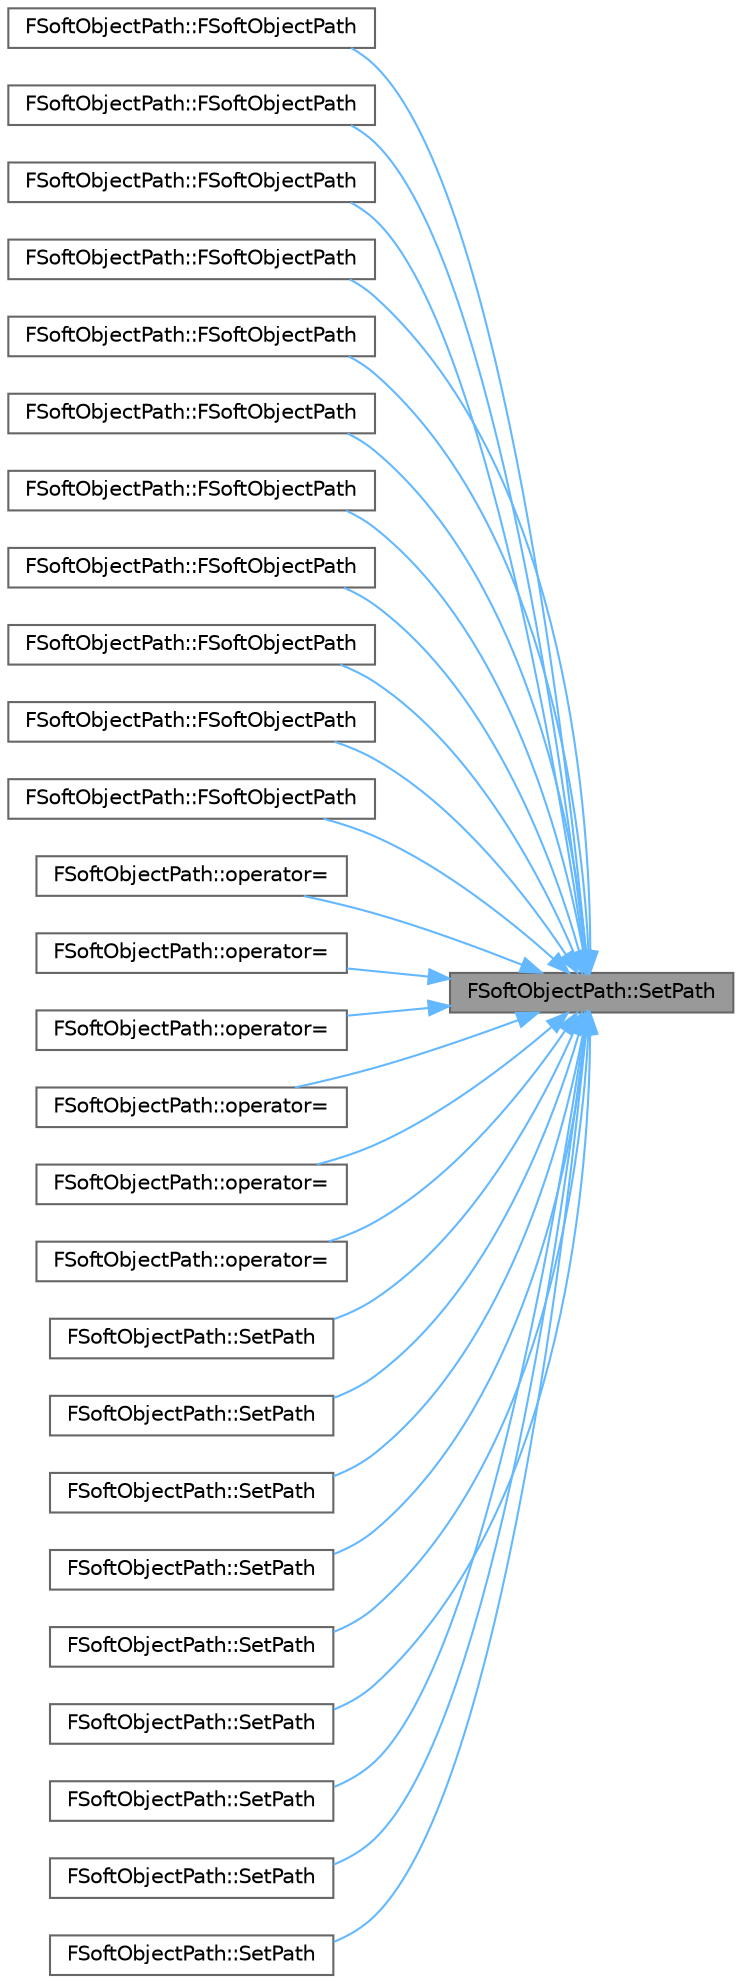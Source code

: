 digraph "FSoftObjectPath::SetPath"
{
 // INTERACTIVE_SVG=YES
 // LATEX_PDF_SIZE
  bgcolor="transparent";
  edge [fontname=Helvetica,fontsize=10,labelfontname=Helvetica,labelfontsize=10];
  node [fontname=Helvetica,fontsize=10,shape=box,height=0.2,width=0.4];
  rankdir="RL";
  Node1 [id="Node000001",label="FSoftObjectPath::SetPath",height=0.2,width=0.4,color="gray40", fillcolor="grey60", style="filled", fontcolor="black",tooltip="Sets asset path of this reference based on a string path."];
  Node1 -> Node2 [id="edge1_Node000001_Node000002",dir="back",color="steelblue1",style="solid",tooltip=" "];
  Node2 [id="Node000002",label="FSoftObjectPath::FSoftObjectPath",height=0.2,width=0.4,color="grey40", fillcolor="white", style="filled",URL="$d7/d47/structFSoftObjectPath.html#a574e5a3ed116a1498c5b19f72ca47f8f",tooltip=" "];
  Node1 -> Node3 [id="edge2_Node000001_Node000003",dir="back",color="steelblue1",style="solid",tooltip=" "];
  Node3 [id="Node000003",label="FSoftObjectPath::FSoftObjectPath",height=0.2,width=0.4,color="grey40", fillcolor="white", style="filled",URL="$d7/d47/structFSoftObjectPath.html#a8ab5be125d4e10b2445a4c73695e6e81",tooltip=" "];
  Node1 -> Node4 [id="edge3_Node000001_Node000004",dir="back",color="steelblue1",style="solid",tooltip=" "];
  Node4 [id="Node000004",label="FSoftObjectPath::FSoftObjectPath",height=0.2,width=0.4,color="grey40", fillcolor="white", style="filled",URL="$d7/d47/structFSoftObjectPath.html#aed1575250996f384bf676e2c0559ebb4",tooltip="Construct from a path string."];
  Node1 -> Node5 [id="edge4_Node000001_Node000005",dir="back",color="steelblue1",style="solid",tooltip=" "];
  Node5 [id="Node000005",label="FSoftObjectPath::FSoftObjectPath",height=0.2,width=0.4,color="grey40", fillcolor="white", style="filled",URL="$d7/d47/structFSoftObjectPath.html#a1ac65e0576fd8053026f3027674e31a2",tooltip=" "];
  Node1 -> Node6 [id="edge5_Node000001_Node000006",dir="back",color="steelblue1",style="solid",tooltip=" "];
  Node6 [id="Node000006",label="FSoftObjectPath::FSoftObjectPath",height=0.2,width=0.4,color="grey40", fillcolor="white", style="filled",URL="$d7/d47/structFSoftObjectPath.html#abb66491ae646a47c38c1f6d43f7fe6b0",tooltip="Construct from an existing object in memory."];
  Node1 -> Node7 [id="edge6_Node000001_Node000007",dir="back",color="steelblue1",style="solid",tooltip=" "];
  Node7 [id="Node000007",label="FSoftObjectPath::FSoftObjectPath",height=0.2,width=0.4,color="grey40", fillcolor="white", style="filled",URL="$d7/d47/structFSoftObjectPath.html#ac71863874f6eb884bd45e970e3e18c5a",tooltip=" "];
  Node1 -> Node8 [id="edge7_Node000001_Node000008",dir="back",color="steelblue1",style="solid",tooltip=" "];
  Node8 [id="Node000008",label="FSoftObjectPath::FSoftObjectPath",height=0.2,width=0.4,color="grey40", fillcolor="white", style="filled",URL="$d7/d47/structFSoftObjectPath.html#ab05c4c218f569dfa8d388702fb7f9d91",tooltip=" "];
  Node1 -> Node9 [id="edge8_Node000001_Node000009",dir="back",color="steelblue1",style="solid",tooltip=" "];
  Node9 [id="Node000009",label="FSoftObjectPath::FSoftObjectPath",height=0.2,width=0.4,color="grey40", fillcolor="white", style="filled",URL="$d7/d47/structFSoftObjectPath.html#a02df532f21c56c5f6fcbccb8c8aeb187",tooltip="Explicitly extend a top-level object path with an empty subobject path."];
  Node1 -> Node10 [id="edge9_Node000001_Node000010",dir="back",color="steelblue1",style="solid",tooltip=" "];
  Node10 [id="Node000010",label="FSoftObjectPath::FSoftObjectPath",height=0.2,width=0.4,color="grey40", fillcolor="white", style="filled",URL="$d7/d47/structFSoftObjectPath.html#ac6664c2df0bac6471d789f0aeea4ab8e",tooltip=" "];
  Node1 -> Node11 [id="edge10_Node000001_Node000011",dir="back",color="steelblue1",style="solid",tooltip=" "];
  Node11 [id="Node000011",label="FSoftObjectPath::FSoftObjectPath",height=0.2,width=0.4,color="grey40", fillcolor="white", style="filled",URL="$d7/d47/structFSoftObjectPath.html#a59198d2afc0c54e580f63f95c90158db",tooltip=" "];
  Node1 -> Node12 [id="edge11_Node000001_Node000012",dir="back",color="steelblue1",style="solid",tooltip=" "];
  Node12 [id="Node000012",label="FSoftObjectPath::FSoftObjectPath",height=0.2,width=0.4,color="grey40", fillcolor="white", style="filled",URL="$d7/d47/structFSoftObjectPath.html#a41f21a9e55039c4fdc901a65d9233b15",tooltip=" "];
  Node1 -> Node13 [id="edge12_Node000001_Node000013",dir="back",color="steelblue1",style="solid",tooltip=" "];
  Node13 [id="Node000013",label="FSoftObjectPath::operator=",height=0.2,width=0.4,color="grey40", fillcolor="white", style="filled",URL="$d7/d47/structFSoftObjectPath.html#ac2a04765af605d69f917a5b98933f48d",tooltip=" "];
  Node1 -> Node14 [id="edge13_Node000001_Node000014",dir="back",color="steelblue1",style="solid",tooltip=" "];
  Node14 [id="Node000014",label="FSoftObjectPath::operator=",height=0.2,width=0.4,color="grey40", fillcolor="white", style="filled",URL="$d7/d47/structFSoftObjectPath.html#a0b4263e1945e63294f483ce9a348182d",tooltip=" "];
  Node1 -> Node15 [id="edge14_Node000001_Node000015",dir="back",color="steelblue1",style="solid",tooltip=" "];
  Node15 [id="Node000015",label="FSoftObjectPath::operator=",height=0.2,width=0.4,color="grey40", fillcolor="white", style="filled",URL="$d7/d47/structFSoftObjectPath.html#a1229f1547605819bfe9ccdafc78c4569",tooltip=" "];
  Node1 -> Node16 [id="edge15_Node000001_Node000016",dir="back",color="steelblue1",style="solid",tooltip=" "];
  Node16 [id="Node000016",label="FSoftObjectPath::operator=",height=0.2,width=0.4,color="grey40", fillcolor="white", style="filled",URL="$d7/d47/structFSoftObjectPath.html#a2e43c4f50445f48eb7865d38c2b9ad4e",tooltip=" "];
  Node1 -> Node17 [id="edge16_Node000001_Node000017",dir="back",color="steelblue1",style="solid",tooltip=" "];
  Node17 [id="Node000017",label="FSoftObjectPath::operator=",height=0.2,width=0.4,color="grey40", fillcolor="white", style="filled",URL="$d7/d47/structFSoftObjectPath.html#a41d9da91fe7881658dbff02672aa6f22",tooltip=" "];
  Node1 -> Node18 [id="edge17_Node000001_Node000018",dir="back",color="steelblue1",style="solid",tooltip=" "];
  Node18 [id="Node000018",label="FSoftObjectPath::operator=",height=0.2,width=0.4,color="grey40", fillcolor="white", style="filled",URL="$d7/d47/structFSoftObjectPath.html#ab41c6e3d0ffff542e22745f728acf769",tooltip=" "];
  Node1 -> Node19 [id="edge18_Node000001_Node000019",dir="back",color="steelblue1",style="solid",tooltip=" "];
  Node19 [id="Node000019",label="FSoftObjectPath::SetPath",height=0.2,width=0.4,color="grey40", fillcolor="white", style="filled",URL="$d7/d47/structFSoftObjectPath.html#a30fddd5acffe62074c18cb7b85dd711d",tooltip=" "];
  Node1 -> Node20 [id="edge19_Node000001_Node000020",dir="back",color="steelblue1",style="solid",tooltip=" "];
  Node20 [id="Node000020",label="FSoftObjectPath::SetPath",height=0.2,width=0.4,color="grey40", fillcolor="white", style="filled",URL="$d7/d47/structFSoftObjectPath.html#a280324615adf137ad0ac6470d43b217c",tooltip=" "];
  Node1 -> Node21 [id="edge20_Node000001_Node000021",dir="back",color="steelblue1",style="solid",tooltip=" "];
  Node21 [id="Node000021",label="FSoftObjectPath::SetPath",height=0.2,width=0.4,color="grey40", fillcolor="white", style="filled",URL="$d7/d47/structFSoftObjectPath.html#a37bf6e1cea9b683264c19c8df11e58f1",tooltip=" "];
  Node1 -> Node22 [id="edge21_Node000001_Node000022",dir="back",color="steelblue1",style="solid",tooltip=" "];
  Node22 [id="Node000022",label="FSoftObjectPath::SetPath",height=0.2,width=0.4,color="grey40", fillcolor="white", style="filled",URL="$d7/d47/structFSoftObjectPath.html#a2db27cca44b96c551adbb24af4efd723",tooltip=" "];
  Node1 -> Node23 [id="edge22_Node000001_Node000023",dir="back",color="steelblue1",style="solid",tooltip=" "];
  Node23 [id="Node000023",label="FSoftObjectPath::SetPath",height=0.2,width=0.4,color="grey40", fillcolor="white", style="filled",URL="$d7/d47/structFSoftObjectPath.html#aff90c0f96835722ce2756443d8704950",tooltip=" "];
  Node1 -> Node24 [id="edge23_Node000001_Node000024",dir="back",color="steelblue1",style="solid",tooltip=" "];
  Node24 [id="Node000024",label="FSoftObjectPath::SetPath",height=0.2,width=0.4,color="grey40", fillcolor="white", style="filled",URL="$d7/d47/structFSoftObjectPath.html#ad88914de8aeefd96e527a8ea5bbfda7e",tooltip=" "];
  Node1 -> Node25 [id="edge24_Node000001_Node000025",dir="back",color="steelblue1",style="solid",tooltip=" "];
  Node25 [id="Node000025",label="FSoftObjectPath::SetPath",height=0.2,width=0.4,color="grey40", fillcolor="white", style="filled",URL="$d7/d47/structFSoftObjectPath.html#a3fe53a2f305555b77c91064994392c25",tooltip=" "];
  Node1 -> Node26 [id="edge25_Node000001_Node000026",dir="back",color="steelblue1",style="solid",tooltip=" "];
  Node26 [id="Node000026",label="FSoftObjectPath::SetPath",height=0.2,width=0.4,color="grey40", fillcolor="white", style="filled",URL="$d7/d47/structFSoftObjectPath.html#a79c81dda6906916e4c4ad5fcd26149c4",tooltip=" "];
  Node1 -> Node27 [id="edge26_Node000001_Node000027",dir="back",color="steelblue1",style="solid",tooltip=" "];
  Node27 [id="Node000027",label="FSoftObjectPath::SetPath",height=0.2,width=0.4,color="grey40", fillcolor="white", style="filled",URL="$d7/d47/structFSoftObjectPath.html#a58bfbbc9be28a5428b26112e25e16249",tooltip=" "];
}
